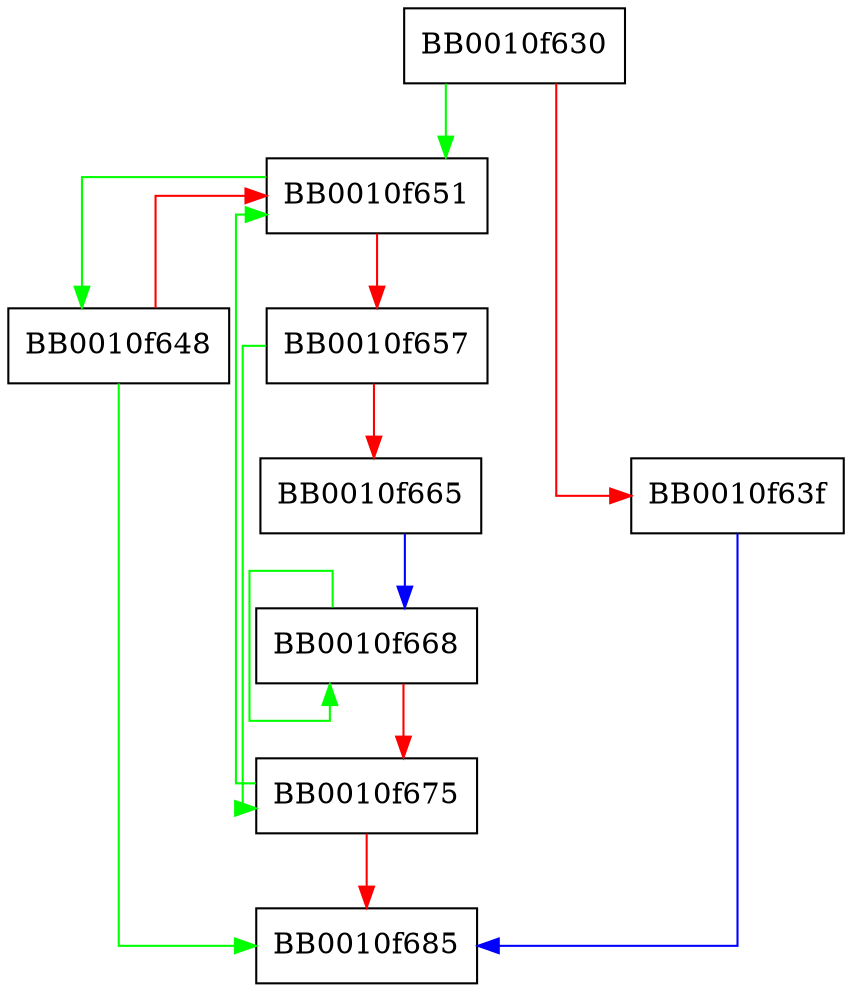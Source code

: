 digraph FUN_0010f630 {
  node [shape="box"];
  graph [splines=ortho];
  BB0010f630 -> BB0010f651 [color="green"];
  BB0010f630 -> BB0010f63f [color="red"];
  BB0010f63f -> BB0010f685 [color="blue"];
  BB0010f648 -> BB0010f685 [color="green"];
  BB0010f648 -> BB0010f651 [color="red"];
  BB0010f651 -> BB0010f648 [color="green"];
  BB0010f651 -> BB0010f657 [color="red"];
  BB0010f657 -> BB0010f675 [color="green"];
  BB0010f657 -> BB0010f665 [color="red"];
  BB0010f665 -> BB0010f668 [color="blue"];
  BB0010f668 -> BB0010f668 [color="green"];
  BB0010f668 -> BB0010f675 [color="red"];
  BB0010f675 -> BB0010f651 [color="green"];
  BB0010f675 -> BB0010f685 [color="red"];
}